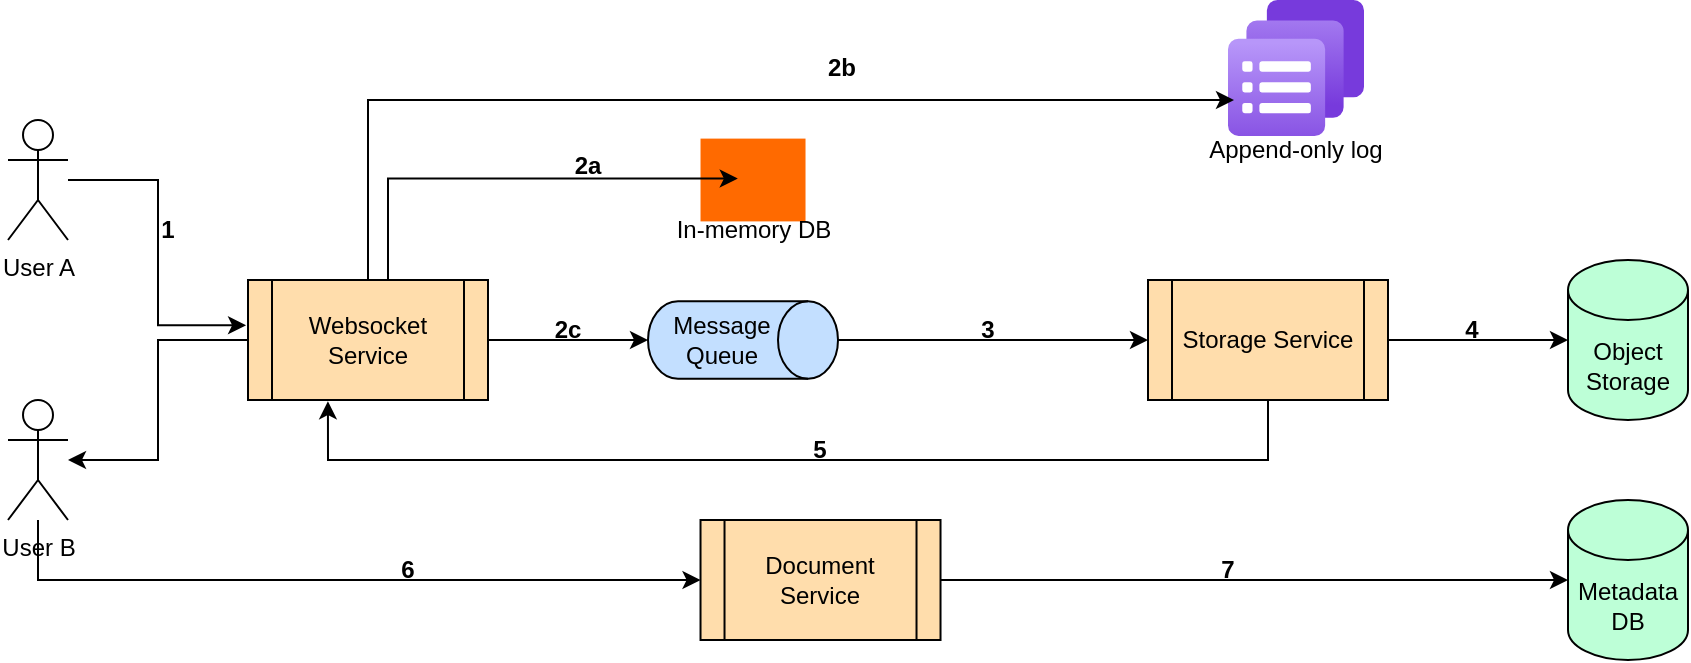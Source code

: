 <mxfile version="26.2.13">
  <diagram name="Page-1" id="-ZAQe5laFR2u5tgqxKAN">
    <mxGraphModel dx="1133" dy="728" grid="1" gridSize="10" guides="1" tooltips="1" connect="1" arrows="1" fold="1" page="1" pageScale="1" pageWidth="850" pageHeight="1100" math="0" shadow="0">
      <root>
        <mxCell id="0" />
        <mxCell id="1" parent="0" />
        <mxCell id="4coWr1dD5q6V4bXW-gWv-1" value="User A" style="shape=umlActor;verticalLabelPosition=bottom;verticalAlign=top;html=1;outlineConnect=0;" vertex="1" parent="1">
          <mxGeometry x="160" y="90" width="30" height="60" as="geometry" />
        </mxCell>
        <mxCell id="4coWr1dD5q6V4bXW-gWv-2" value="Websocket Service" style="shape=process;whiteSpace=wrap;html=1;backgroundOutline=1;fillColor=#FFDDAC;" vertex="1" parent="1">
          <mxGeometry x="280" y="170" width="120" height="60" as="geometry" />
        </mxCell>
        <mxCell id="4coWr1dD5q6V4bXW-gWv-17" style="edgeStyle=orthogonalEdgeStyle;rounded=0;orthogonalLoop=1;jettySize=auto;html=1;entryX=0;entryY=0.5;entryDx=0;entryDy=0;" edge="1" parent="1" source="4coWr1dD5q6V4bXW-gWv-3" target="4coWr1dD5q6V4bXW-gWv-6">
          <mxGeometry relative="1" as="geometry" />
        </mxCell>
        <mxCell id="4coWr1dD5q6V4bXW-gWv-3" value="" style="shape=cylinder3;whiteSpace=wrap;html=1;boundedLbl=1;backgroundOutline=1;size=15;rotation=90;fillColor=#C3DFFF;" vertex="1" parent="1">
          <mxGeometry x="508.13" y="152.5" width="38.75" height="95" as="geometry" />
        </mxCell>
        <mxCell id="4coWr1dD5q6V4bXW-gWv-4" value="" style="points=[];aspect=fixed;html=1;align=center;shadow=0;dashed=0;fillColor=#FF6A00;strokeColor=none;shape=mxgraph.alibaba_cloud.redis_kvstore;" vertex="1" parent="1">
          <mxGeometry x="506.26" y="99.3" width="52.5" height="41.4" as="geometry" />
        </mxCell>
        <mxCell id="4coWr1dD5q6V4bXW-gWv-6" value="Storage Service" style="shape=process;whiteSpace=wrap;html=1;backgroundOutline=1;fillColor=#FFDDAC;" vertex="1" parent="1">
          <mxGeometry x="730" y="170" width="120" height="60" as="geometry" />
        </mxCell>
        <mxCell id="4coWr1dD5q6V4bXW-gWv-7" value="Object Storage" style="shape=cylinder3;whiteSpace=wrap;html=1;boundedLbl=1;backgroundOutline=1;size=15;fillColor=#BDFFD7;" vertex="1" parent="1">
          <mxGeometry x="940" y="160" width="60" height="80" as="geometry" />
        </mxCell>
        <mxCell id="4coWr1dD5q6V4bXW-gWv-8" value="Document Service" style="shape=process;whiteSpace=wrap;html=1;backgroundOutline=1;fillColor=#FFDDAC;" vertex="1" parent="1">
          <mxGeometry x="506.26" y="290" width="120" height="60" as="geometry" />
        </mxCell>
        <mxCell id="4coWr1dD5q6V4bXW-gWv-9" value="Metadata DB" style="shape=cylinder3;whiteSpace=wrap;html=1;boundedLbl=1;backgroundOutline=1;size=15;fillColor=#BDFFD7;" vertex="1" parent="1">
          <mxGeometry x="940" y="280" width="60" height="80" as="geometry" />
        </mxCell>
        <mxCell id="4coWr1dD5q6V4bXW-gWv-10" value="" style="image;aspect=fixed;html=1;points=[];align=center;fontSize=12;image=img/lib/azure2/other/Log_Analytics_Query_Pack.svg;" vertex="1" parent="1">
          <mxGeometry x="770" y="30" width="68" height="68" as="geometry" />
        </mxCell>
        <mxCell id="4coWr1dD5q6V4bXW-gWv-23" style="edgeStyle=orthogonalEdgeStyle;rounded=0;orthogonalLoop=1;jettySize=auto;html=1;" edge="1" parent="1" source="4coWr1dD5q6V4bXW-gWv-11" target="4coWr1dD5q6V4bXW-gWv-8">
          <mxGeometry relative="1" as="geometry">
            <Array as="points">
              <mxPoint x="175" y="320" />
            </Array>
          </mxGeometry>
        </mxCell>
        <mxCell id="4coWr1dD5q6V4bXW-gWv-11" value="User B" style="shape=umlActor;verticalLabelPosition=bottom;verticalAlign=top;html=1;outlineConnect=0;" vertex="1" parent="1">
          <mxGeometry x="160" y="230" width="30" height="60" as="geometry" />
        </mxCell>
        <mxCell id="4coWr1dD5q6V4bXW-gWv-12" style="edgeStyle=orthogonalEdgeStyle;rounded=0;orthogonalLoop=1;jettySize=auto;html=1;entryX=-0.008;entryY=0.377;entryDx=0;entryDy=0;entryPerimeter=0;" edge="1" parent="1" source="4coWr1dD5q6V4bXW-gWv-1" target="4coWr1dD5q6V4bXW-gWv-2">
          <mxGeometry relative="1" as="geometry" />
        </mxCell>
        <mxCell id="4coWr1dD5q6V4bXW-gWv-13" style="edgeStyle=orthogonalEdgeStyle;rounded=0;orthogonalLoop=1;jettySize=auto;html=1;entryX=0.355;entryY=0.483;entryDx=0;entryDy=0;entryPerimeter=0;" edge="1" parent="1" source="4coWr1dD5q6V4bXW-gWv-2" target="4coWr1dD5q6V4bXW-gWv-4">
          <mxGeometry relative="1" as="geometry">
            <Array as="points">
              <mxPoint x="350" y="119" />
            </Array>
          </mxGeometry>
        </mxCell>
        <mxCell id="4coWr1dD5q6V4bXW-gWv-15" style="edgeStyle=orthogonalEdgeStyle;rounded=0;orthogonalLoop=1;jettySize=auto;html=1;" edge="1" parent="1" source="4coWr1dD5q6V4bXW-gWv-2">
          <mxGeometry relative="1" as="geometry">
            <mxPoint x="773" y="80" as="targetPoint" />
            <Array as="points">
              <mxPoint x="340" y="80" />
              <mxPoint x="773" y="80" />
            </Array>
          </mxGeometry>
        </mxCell>
        <mxCell id="4coWr1dD5q6V4bXW-gWv-16" style="edgeStyle=orthogonalEdgeStyle;rounded=0;orthogonalLoop=1;jettySize=auto;html=1;entryX=0.5;entryY=1;entryDx=0;entryDy=0;entryPerimeter=0;" edge="1" parent="1" source="4coWr1dD5q6V4bXW-gWv-2" target="4coWr1dD5q6V4bXW-gWv-3">
          <mxGeometry relative="1" as="geometry" />
        </mxCell>
        <mxCell id="4coWr1dD5q6V4bXW-gWv-20" style="edgeStyle=orthogonalEdgeStyle;rounded=0;orthogonalLoop=1;jettySize=auto;html=1;entryX=0;entryY=0.5;entryDx=0;entryDy=0;entryPerimeter=0;" edge="1" parent="1" source="4coWr1dD5q6V4bXW-gWv-6" target="4coWr1dD5q6V4bXW-gWv-7">
          <mxGeometry relative="1" as="geometry" />
        </mxCell>
        <mxCell id="4coWr1dD5q6V4bXW-gWv-21" style="edgeStyle=orthogonalEdgeStyle;rounded=0;orthogonalLoop=1;jettySize=auto;html=1;entryX=0.333;entryY=1.01;entryDx=0;entryDy=0;entryPerimeter=0;" edge="1" parent="1" source="4coWr1dD5q6V4bXW-gWv-6" target="4coWr1dD5q6V4bXW-gWv-2">
          <mxGeometry relative="1" as="geometry">
            <Array as="points">
              <mxPoint x="790" y="260" />
              <mxPoint x="320" y="260" />
            </Array>
          </mxGeometry>
        </mxCell>
        <mxCell id="4coWr1dD5q6V4bXW-gWv-22" style="edgeStyle=orthogonalEdgeStyle;rounded=0;orthogonalLoop=1;jettySize=auto;html=1;" edge="1" parent="1" source="4coWr1dD5q6V4bXW-gWv-2" target="4coWr1dD5q6V4bXW-gWv-11">
          <mxGeometry relative="1" as="geometry">
            <Array as="points">
              <mxPoint x="235" y="200" />
              <mxPoint x="235" y="260" />
            </Array>
          </mxGeometry>
        </mxCell>
        <mxCell id="4coWr1dD5q6V4bXW-gWv-24" style="edgeStyle=orthogonalEdgeStyle;rounded=0;orthogonalLoop=1;jettySize=auto;html=1;entryX=0;entryY=0.5;entryDx=0;entryDy=0;entryPerimeter=0;" edge="1" parent="1" source="4coWr1dD5q6V4bXW-gWv-8" target="4coWr1dD5q6V4bXW-gWv-9">
          <mxGeometry relative="1" as="geometry" />
        </mxCell>
        <mxCell id="4coWr1dD5q6V4bXW-gWv-26" value="Message Queue" style="text;html=1;align=center;verticalAlign=middle;whiteSpace=wrap;rounded=0;" vertex="1" parent="1">
          <mxGeometry x="486.88" y="185" width="60" height="30" as="geometry" />
        </mxCell>
        <mxCell id="4coWr1dD5q6V4bXW-gWv-27" value="Append-only log" style="text;html=1;align=center;verticalAlign=middle;whiteSpace=wrap;rounded=0;" vertex="1" parent="1">
          <mxGeometry x="758" y="90" width="92" height="30" as="geometry" />
        </mxCell>
        <mxCell id="4coWr1dD5q6V4bXW-gWv-28" value="In-memory DB" style="text;html=1;align=center;verticalAlign=middle;whiteSpace=wrap;rounded=0;" vertex="1" parent="1">
          <mxGeometry x="482.51" y="130" width="100" height="30" as="geometry" />
        </mxCell>
        <mxCell id="4coWr1dD5q6V4bXW-gWv-29" value="&lt;b&gt;1&lt;/b&gt;" style="text;html=1;align=center;verticalAlign=middle;whiteSpace=wrap;rounded=0;" vertex="1" parent="1">
          <mxGeometry x="210" y="130" width="60" height="30" as="geometry" />
        </mxCell>
        <mxCell id="4coWr1dD5q6V4bXW-gWv-30" value="&lt;b&gt;2a&lt;/b&gt;" style="text;html=1;align=center;verticalAlign=middle;whiteSpace=wrap;rounded=0;" vertex="1" parent="1">
          <mxGeometry x="420" y="98" width="60" height="30" as="geometry" />
        </mxCell>
        <mxCell id="4coWr1dD5q6V4bXW-gWv-31" value="&lt;b&gt;2b&lt;/b&gt;" style="text;html=1;align=center;verticalAlign=middle;whiteSpace=wrap;rounded=0;" vertex="1" parent="1">
          <mxGeometry x="546.88" y="49" width="60" height="30" as="geometry" />
        </mxCell>
        <mxCell id="4coWr1dD5q6V4bXW-gWv-32" value="&lt;b&gt;2c&lt;/b&gt;" style="text;html=1;align=center;verticalAlign=middle;whiteSpace=wrap;rounded=0;" vertex="1" parent="1">
          <mxGeometry x="410" y="180" width="60" height="30" as="geometry" />
        </mxCell>
        <mxCell id="4coWr1dD5q6V4bXW-gWv-33" value="&lt;b&gt;3&lt;/b&gt;" style="text;html=1;align=center;verticalAlign=middle;whiteSpace=wrap;rounded=0;" vertex="1" parent="1">
          <mxGeometry x="620" y="180" width="60" height="30" as="geometry" />
        </mxCell>
        <mxCell id="4coWr1dD5q6V4bXW-gWv-34" value="&lt;b&gt;4&lt;/b&gt;" style="text;html=1;align=center;verticalAlign=middle;whiteSpace=wrap;rounded=0;" vertex="1" parent="1">
          <mxGeometry x="862" y="180" width="60" height="30" as="geometry" />
        </mxCell>
        <mxCell id="4coWr1dD5q6V4bXW-gWv-35" value="&lt;b&gt;5&lt;/b&gt;" style="text;html=1;align=center;verticalAlign=middle;whiteSpace=wrap;rounded=0;" vertex="1" parent="1">
          <mxGeometry x="536.26" y="240" width="60" height="30" as="geometry" />
        </mxCell>
        <mxCell id="4coWr1dD5q6V4bXW-gWv-36" value="&lt;b&gt;6&lt;/b&gt;" style="text;html=1;align=center;verticalAlign=middle;whiteSpace=wrap;rounded=0;" vertex="1" parent="1">
          <mxGeometry x="330" y="300" width="60" height="30" as="geometry" />
        </mxCell>
        <mxCell id="4coWr1dD5q6V4bXW-gWv-37" value="&lt;b&gt;7&lt;/b&gt;" style="text;html=1;align=center;verticalAlign=middle;whiteSpace=wrap;rounded=0;" vertex="1" parent="1">
          <mxGeometry x="740" y="300" width="60" height="30" as="geometry" />
        </mxCell>
      </root>
    </mxGraphModel>
  </diagram>
</mxfile>
